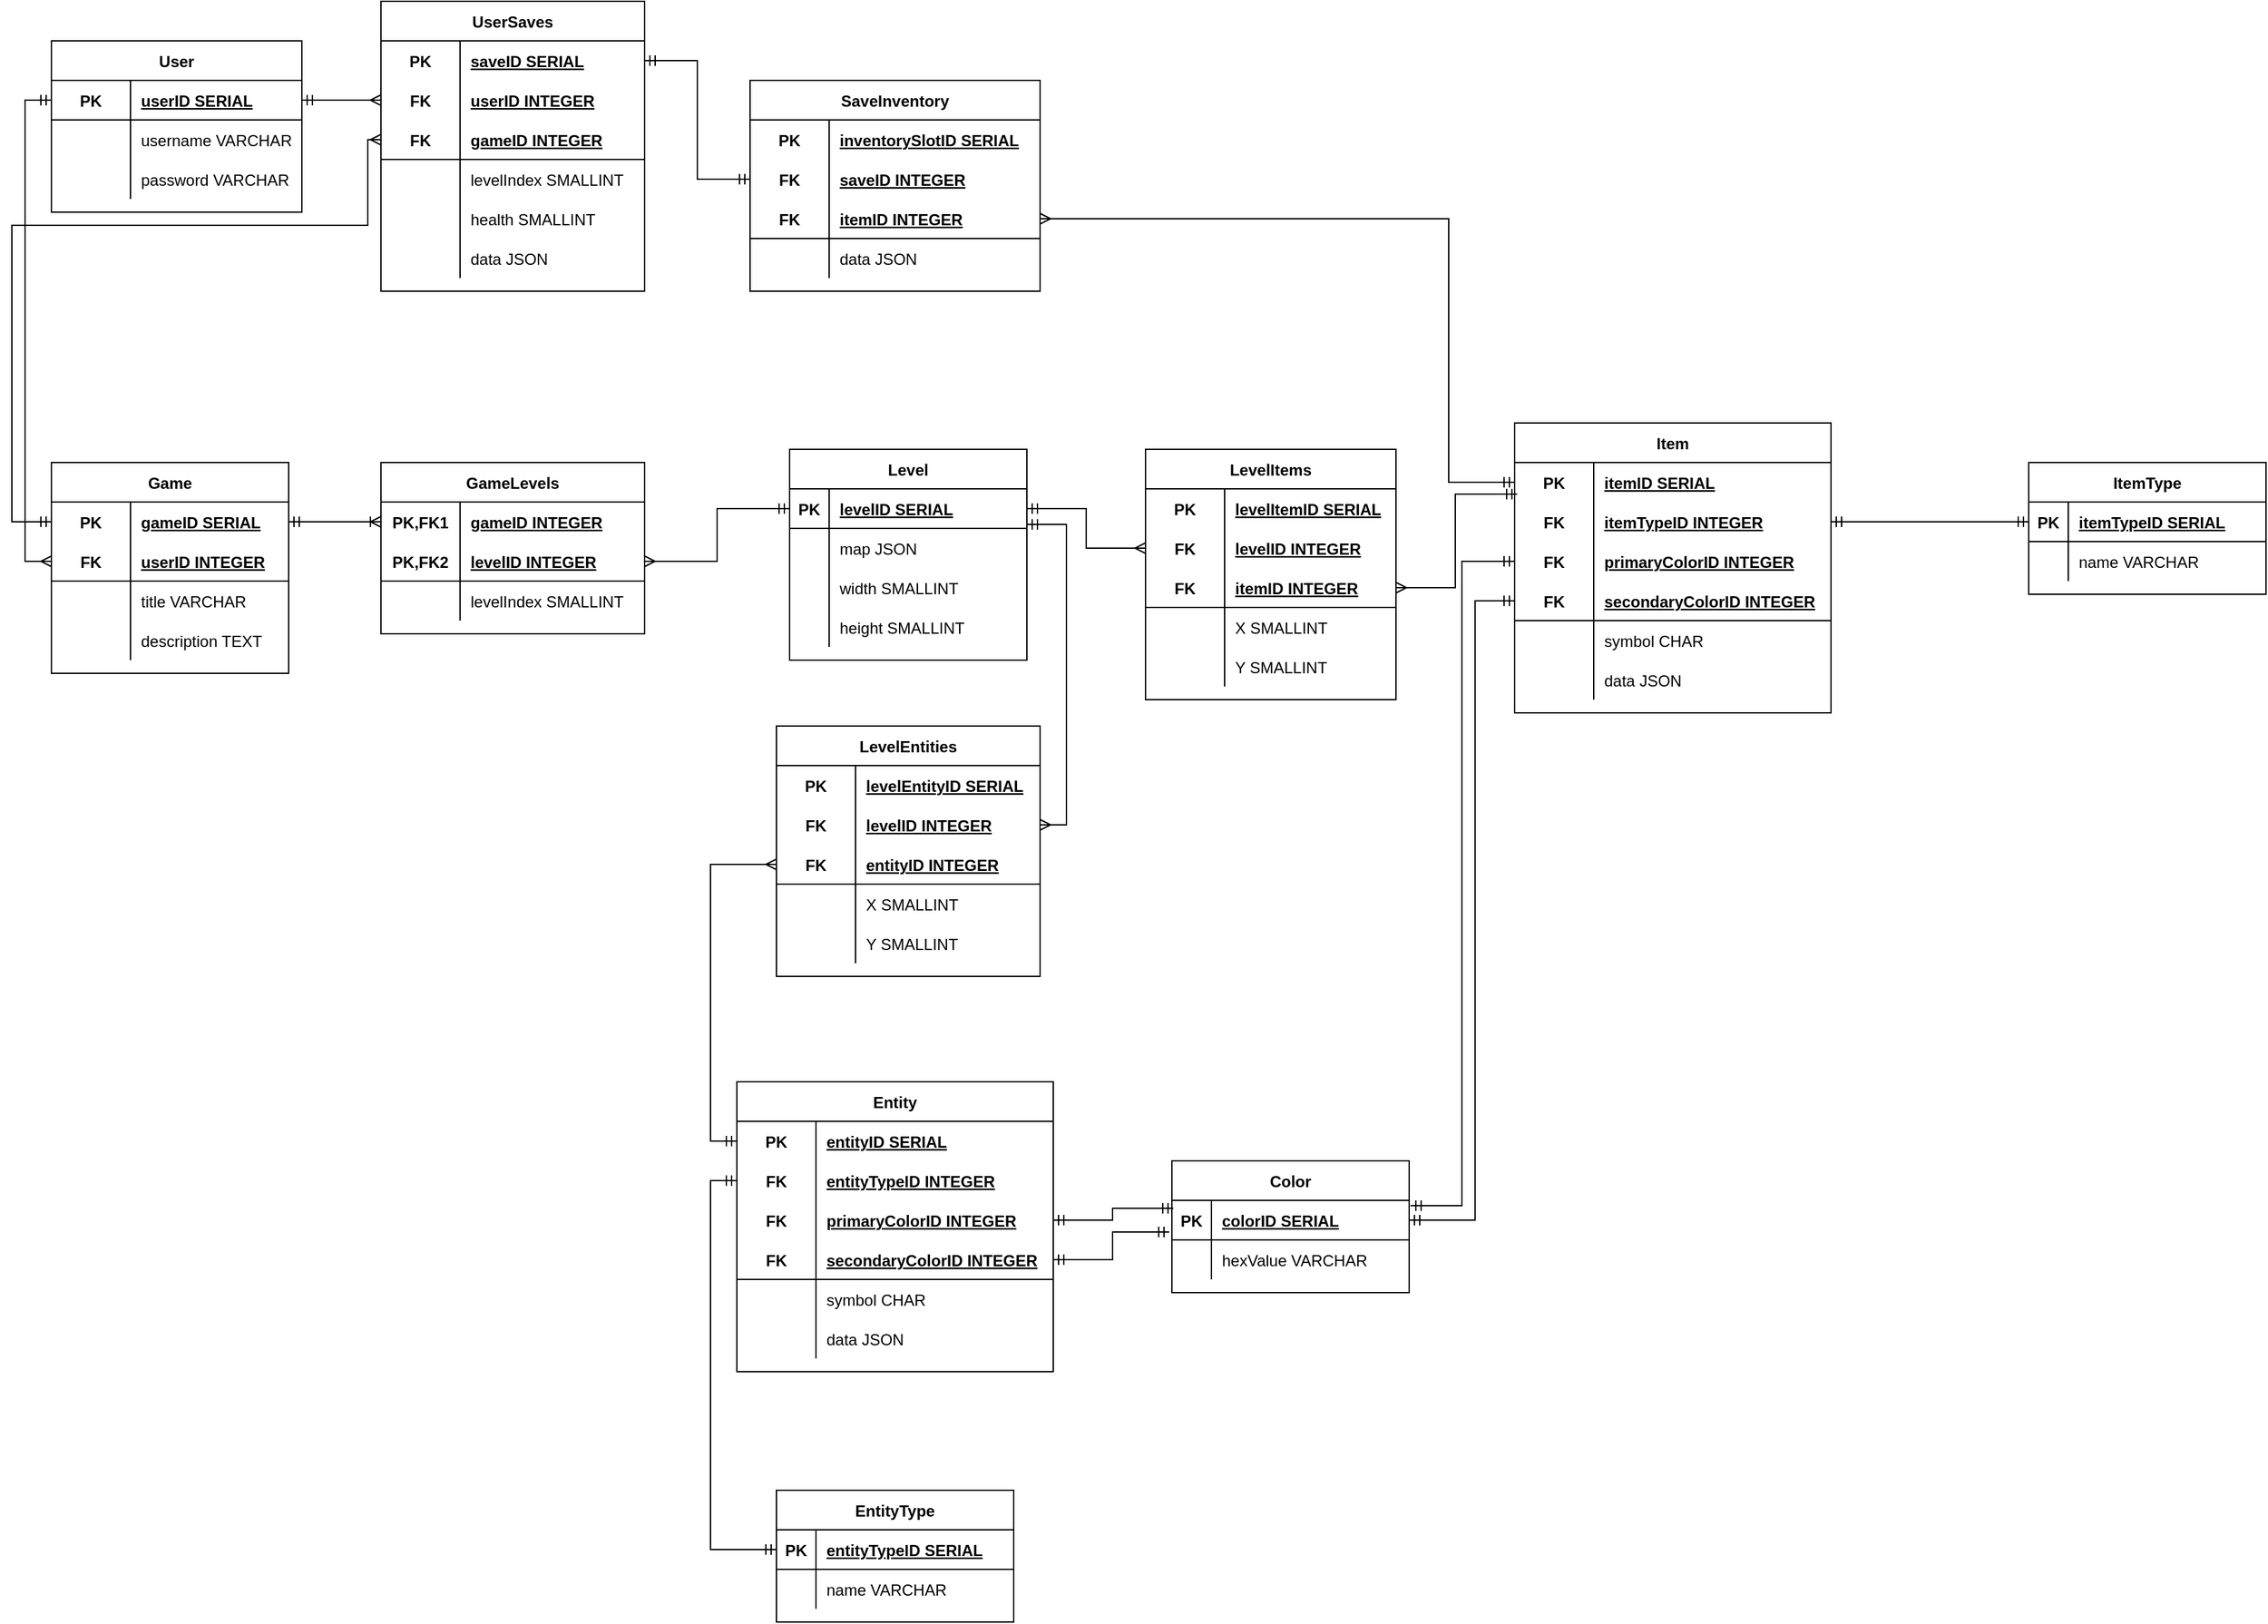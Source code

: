 <mxfile version="14.7.0" type="google"><diagram id="D24E8dzGsq3Nq2ZBo1T-" name="Page-1"><mxGraphModel dx="780" dy="790" grid="1" gridSize="10" guides="1" tooltips="1" connect="1" arrows="1" fold="1" page="1" pageScale="1" pageWidth="10000" pageHeight="10000" math="0" shadow="0"><root><mxCell id="0"/><mxCell id="1" parent="0"/><mxCell id="5zJLO49gdZCC0J5xRY27-45" value="User" style="shape=table;startSize=30;container=1;collapsible=1;childLayout=tableLayout;fixedRows=1;rowLines=0;fontStyle=1;align=center;resizeLast=1;" parent="1" vertex="1"><mxGeometry x="70" y="70" width="190" height="130" as="geometry"/></mxCell><mxCell id="5zJLO49gdZCC0J5xRY27-49" value="" style="shape=partialRectangle;collapsible=0;dropTarget=0;pointerEvents=0;fillColor=none;top=0;left=0;bottom=1;right=0;points=[[0,0.5],[1,0.5]];portConstraint=eastwest;" parent="5zJLO49gdZCC0J5xRY27-45" vertex="1"><mxGeometry y="30" width="190" height="30" as="geometry"/></mxCell><mxCell id="5zJLO49gdZCC0J5xRY27-50" value="PK" style="shape=partialRectangle;connectable=0;fillColor=none;top=0;left=0;bottom=0;right=0;fontStyle=1;overflow=hidden;" parent="5zJLO49gdZCC0J5xRY27-49" vertex="1"><mxGeometry width="60" height="30" as="geometry"/></mxCell><mxCell id="5zJLO49gdZCC0J5xRY27-51" value="userID SERIAL" style="shape=partialRectangle;connectable=0;fillColor=none;top=0;left=0;bottom=0;right=0;align=left;spacingLeft=6;fontStyle=5;overflow=hidden;" parent="5zJLO49gdZCC0J5xRY27-49" vertex="1"><mxGeometry x="60" width="130" height="30" as="geometry"/></mxCell><mxCell id="5zJLO49gdZCC0J5xRY27-52" value="" style="shape=partialRectangle;collapsible=0;dropTarget=0;pointerEvents=0;fillColor=none;top=0;left=0;bottom=0;right=0;points=[[0,0.5],[1,0.5]];portConstraint=eastwest;" parent="5zJLO49gdZCC0J5xRY27-45" vertex="1"><mxGeometry y="60" width="190" height="30" as="geometry"/></mxCell><mxCell id="5zJLO49gdZCC0J5xRY27-53" value="" style="shape=partialRectangle;connectable=0;fillColor=none;top=0;left=0;bottom=0;right=0;editable=1;overflow=hidden;" parent="5zJLO49gdZCC0J5xRY27-52" vertex="1"><mxGeometry width="60" height="30" as="geometry"/></mxCell><mxCell id="5zJLO49gdZCC0J5xRY27-54" value="username VARCHAR" style="shape=partialRectangle;connectable=0;fillColor=none;top=0;left=0;bottom=0;right=0;align=left;spacingLeft=6;overflow=hidden;" parent="5zJLO49gdZCC0J5xRY27-52" vertex="1"><mxGeometry x="60" width="130" height="30" as="geometry"/></mxCell><mxCell id="5zJLO49gdZCC0J5xRY27-55" value="" style="shape=partialRectangle;collapsible=0;dropTarget=0;pointerEvents=0;fillColor=none;top=0;left=0;bottom=0;right=0;points=[[0,0.5],[1,0.5]];portConstraint=eastwest;" parent="5zJLO49gdZCC0J5xRY27-45" vertex="1"><mxGeometry y="90" width="190" height="30" as="geometry"/></mxCell><mxCell id="5zJLO49gdZCC0J5xRY27-56" value="" style="shape=partialRectangle;connectable=0;fillColor=none;top=0;left=0;bottom=0;right=0;editable=1;overflow=hidden;" parent="5zJLO49gdZCC0J5xRY27-55" vertex="1"><mxGeometry width="60" height="30" as="geometry"/></mxCell><mxCell id="5zJLO49gdZCC0J5xRY27-57" value="password VARCHAR" style="shape=partialRectangle;connectable=0;fillColor=none;top=0;left=0;bottom=0;right=0;align=left;spacingLeft=6;overflow=hidden;" parent="5zJLO49gdZCC0J5xRY27-55" vertex="1"><mxGeometry x="60" width="130" height="30" as="geometry"/></mxCell><mxCell id="5zJLO49gdZCC0J5xRY27-61" value="UserSaves" style="shape=table;startSize=30;container=1;collapsible=1;childLayout=tableLayout;fixedRows=1;rowLines=0;fontStyle=1;align=center;resizeLast=1;" parent="1" vertex="1"><mxGeometry x="320" y="40" width="200" height="220" as="geometry"/></mxCell><mxCell id="5zJLO49gdZCC0J5xRY27-83" style="shape=partialRectangle;collapsible=0;dropTarget=0;pointerEvents=0;fillColor=none;top=0;left=0;bottom=0;right=0;points=[[0,0.5],[1,0.5]];portConstraint=eastwest;" parent="5zJLO49gdZCC0J5xRY27-61" vertex="1"><mxGeometry y="30" width="200" height="30" as="geometry"/></mxCell><mxCell id="5zJLO49gdZCC0J5xRY27-84" value="PK" style="shape=partialRectangle;connectable=0;fillColor=none;top=0;left=0;bottom=0;right=0;fontStyle=1;overflow=hidden;" parent="5zJLO49gdZCC0J5xRY27-83" vertex="1"><mxGeometry width="60" height="30" as="geometry"/></mxCell><mxCell id="5zJLO49gdZCC0J5xRY27-85" value="saveID SERIAL" style="shape=partialRectangle;connectable=0;fillColor=none;top=0;left=0;bottom=0;right=0;align=left;spacingLeft=6;fontStyle=5;overflow=hidden;" parent="5zJLO49gdZCC0J5xRY27-83" vertex="1"><mxGeometry x="60" width="140" height="30" as="geometry"/></mxCell><mxCell id="5zJLO49gdZCC0J5xRY27-62" value="" style="shape=partialRectangle;collapsible=0;dropTarget=0;pointerEvents=0;fillColor=none;top=0;left=0;bottom=0;right=0;points=[[0,0.5],[1,0.5]];portConstraint=eastwest;" parent="5zJLO49gdZCC0J5xRY27-61" vertex="1"><mxGeometry y="60" width="200" height="30" as="geometry"/></mxCell><mxCell id="5zJLO49gdZCC0J5xRY27-63" value="FK" style="shape=partialRectangle;connectable=0;fillColor=none;top=0;left=0;bottom=0;right=0;fontStyle=1;overflow=hidden;" parent="5zJLO49gdZCC0J5xRY27-62" vertex="1"><mxGeometry width="60" height="30" as="geometry"/></mxCell><mxCell id="5zJLO49gdZCC0J5xRY27-64" value="userID INTEGER" style="shape=partialRectangle;connectable=0;fillColor=none;top=0;left=0;bottom=0;right=0;align=left;spacingLeft=6;fontStyle=5;overflow=hidden;" parent="5zJLO49gdZCC0J5xRY27-62" vertex="1"><mxGeometry x="60" width="140" height="30" as="geometry"/></mxCell><mxCell id="5zJLO49gdZCC0J5xRY27-65" value="" style="shape=partialRectangle;collapsible=0;dropTarget=0;pointerEvents=0;fillColor=none;top=0;left=0;bottom=1;right=0;points=[[0,0.5],[1,0.5]];portConstraint=eastwest;" parent="5zJLO49gdZCC0J5xRY27-61" vertex="1"><mxGeometry y="90" width="200" height="30" as="geometry"/></mxCell><mxCell id="5zJLO49gdZCC0J5xRY27-66" value="FK" style="shape=partialRectangle;connectable=0;fillColor=none;top=0;left=0;bottom=0;right=0;fontStyle=1;overflow=hidden;" parent="5zJLO49gdZCC0J5xRY27-65" vertex="1"><mxGeometry width="60" height="30" as="geometry"/></mxCell><mxCell id="5zJLO49gdZCC0J5xRY27-67" value="gameID INTEGER" style="shape=partialRectangle;connectable=0;fillColor=none;top=0;left=0;bottom=0;right=0;align=left;spacingLeft=6;fontStyle=5;overflow=hidden;" parent="5zJLO49gdZCC0J5xRY27-65" vertex="1"><mxGeometry x="60" width="140" height="30" as="geometry"/></mxCell><mxCell id="5zJLO49gdZCC0J5xRY27-68" value="" style="shape=partialRectangle;collapsible=0;dropTarget=0;pointerEvents=0;fillColor=none;top=0;left=0;bottom=0;right=0;points=[[0,0.5],[1,0.5]];portConstraint=eastwest;" parent="5zJLO49gdZCC0J5xRY27-61" vertex="1"><mxGeometry y="120" width="200" height="30" as="geometry"/></mxCell><mxCell id="5zJLO49gdZCC0J5xRY27-69" value="" style="shape=partialRectangle;connectable=0;fillColor=none;top=0;left=0;bottom=0;right=0;editable=1;overflow=hidden;" parent="5zJLO49gdZCC0J5xRY27-68" vertex="1"><mxGeometry width="60" height="30" as="geometry"/></mxCell><mxCell id="5zJLO49gdZCC0J5xRY27-70" value="levelIndex SMALLINT" style="shape=partialRectangle;connectable=0;fillColor=none;top=0;left=0;bottom=0;right=0;align=left;spacingLeft=6;overflow=hidden;" parent="5zJLO49gdZCC0J5xRY27-68" vertex="1"><mxGeometry x="60" width="140" height="30" as="geometry"/></mxCell><mxCell id="5zJLO49gdZCC0J5xRY27-77" style="shape=partialRectangle;collapsible=0;dropTarget=0;pointerEvents=0;fillColor=none;top=0;left=0;bottom=0;right=0;points=[[0,0.5],[1,0.5]];portConstraint=eastwest;" parent="5zJLO49gdZCC0J5xRY27-61" vertex="1"><mxGeometry y="150" width="200" height="30" as="geometry"/></mxCell><mxCell id="5zJLO49gdZCC0J5xRY27-78" style="shape=partialRectangle;connectable=0;fillColor=none;top=0;left=0;bottom=0;right=0;editable=1;overflow=hidden;" parent="5zJLO49gdZCC0J5xRY27-77" vertex="1"><mxGeometry width="60" height="30" as="geometry"/></mxCell><mxCell id="5zJLO49gdZCC0J5xRY27-79" value="health SMALLINT" style="shape=partialRectangle;connectable=0;fillColor=none;top=0;left=0;bottom=0;right=0;align=left;spacingLeft=6;overflow=hidden;" parent="5zJLO49gdZCC0J5xRY27-77" vertex="1"><mxGeometry x="60" width="140" height="30" as="geometry"/></mxCell><mxCell id="5zJLO49gdZCC0J5xRY27-80" style="shape=partialRectangle;collapsible=0;dropTarget=0;pointerEvents=0;fillColor=none;top=0;left=0;bottom=0;right=0;points=[[0,0.5],[1,0.5]];portConstraint=eastwest;" parent="5zJLO49gdZCC0J5xRY27-61" vertex="1"><mxGeometry y="180" width="200" height="30" as="geometry"/></mxCell><mxCell id="5zJLO49gdZCC0J5xRY27-81" style="shape=partialRectangle;connectable=0;fillColor=none;top=0;left=0;bottom=0;right=0;editable=1;overflow=hidden;" parent="5zJLO49gdZCC0J5xRY27-80" vertex="1"><mxGeometry width="60" height="30" as="geometry"/></mxCell><mxCell id="5zJLO49gdZCC0J5xRY27-82" value="data JSON" style="shape=partialRectangle;connectable=0;fillColor=none;top=0;left=0;bottom=0;right=0;align=left;spacingLeft=6;overflow=hidden;" parent="5zJLO49gdZCC0J5xRY27-80" vertex="1"><mxGeometry x="60" width="140" height="30" as="geometry"/></mxCell><mxCell id="5zJLO49gdZCC0J5xRY27-87" value="SaveInventory" style="shape=table;startSize=30;container=1;collapsible=1;childLayout=tableLayout;fixedRows=1;rowLines=0;fontStyle=1;align=center;resizeLast=1;" parent="1" vertex="1"><mxGeometry x="600" y="100" width="220" height="160" as="geometry"/></mxCell><mxCell id="5zJLO49gdZCC0J5xRY27-88" value="" style="shape=partialRectangle;collapsible=0;dropTarget=0;pointerEvents=0;fillColor=none;top=0;left=0;bottom=0;right=0;points=[[0,0.5],[1,0.5]];portConstraint=eastwest;" parent="5zJLO49gdZCC0J5xRY27-87" vertex="1"><mxGeometry y="30" width="220" height="30" as="geometry"/></mxCell><mxCell id="5zJLO49gdZCC0J5xRY27-89" value="PK" style="shape=partialRectangle;connectable=0;fillColor=none;top=0;left=0;bottom=0;right=0;fontStyle=1;overflow=hidden;" parent="5zJLO49gdZCC0J5xRY27-88" vertex="1"><mxGeometry width="60" height="30" as="geometry"/></mxCell><mxCell id="5zJLO49gdZCC0J5xRY27-90" value="inventorySlotID SERIAL" style="shape=partialRectangle;connectable=0;fillColor=none;top=0;left=0;bottom=0;right=0;align=left;spacingLeft=6;fontStyle=5;overflow=hidden;" parent="5zJLO49gdZCC0J5xRY27-88" vertex="1"><mxGeometry x="60" width="160" height="30" as="geometry"/></mxCell><mxCell id="5zJLO49gdZCC0J5xRY27-103" style="shape=partialRectangle;collapsible=0;dropTarget=0;pointerEvents=0;fillColor=none;top=0;left=0;bottom=0;right=0;points=[[0,0.5],[1,0.5]];portConstraint=eastwest;" parent="5zJLO49gdZCC0J5xRY27-87" vertex="1"><mxGeometry y="60" width="220" height="30" as="geometry"/></mxCell><mxCell id="5zJLO49gdZCC0J5xRY27-104" value="FK" style="shape=partialRectangle;connectable=0;fillColor=none;top=0;left=0;bottom=0;right=0;fontStyle=1;overflow=hidden;" parent="5zJLO49gdZCC0J5xRY27-103" vertex="1"><mxGeometry width="60" height="30" as="geometry"/></mxCell><mxCell id="5zJLO49gdZCC0J5xRY27-105" value="saveID INTEGER" style="shape=partialRectangle;connectable=0;fillColor=none;top=0;left=0;bottom=0;right=0;align=left;spacingLeft=6;fontStyle=5;overflow=hidden;" parent="5zJLO49gdZCC0J5xRY27-103" vertex="1"><mxGeometry x="60" width="160" height="30" as="geometry"/></mxCell><mxCell id="5zJLO49gdZCC0J5xRY27-91" value="" style="shape=partialRectangle;collapsible=0;dropTarget=0;pointerEvents=0;fillColor=none;top=0;left=0;bottom=1;right=0;points=[[0,0.5],[1,0.5]];portConstraint=eastwest;" parent="5zJLO49gdZCC0J5xRY27-87" vertex="1"><mxGeometry y="90" width="220" height="30" as="geometry"/></mxCell><mxCell id="5zJLO49gdZCC0J5xRY27-92" value="FK" style="shape=partialRectangle;connectable=0;fillColor=none;top=0;left=0;bottom=0;right=0;fontStyle=1;overflow=hidden;" parent="5zJLO49gdZCC0J5xRY27-91" vertex="1"><mxGeometry width="60" height="30" as="geometry"/></mxCell><mxCell id="5zJLO49gdZCC0J5xRY27-93" value="itemID INTEGER" style="shape=partialRectangle;connectable=0;fillColor=none;top=0;left=0;bottom=0;right=0;align=left;spacingLeft=6;fontStyle=5;overflow=hidden;" parent="5zJLO49gdZCC0J5xRY27-91" vertex="1"><mxGeometry x="60" width="160" height="30" as="geometry"/></mxCell><mxCell id="5zJLO49gdZCC0J5xRY27-94" value="" style="shape=partialRectangle;collapsible=0;dropTarget=0;pointerEvents=0;fillColor=none;top=0;left=0;bottom=0;right=0;points=[[0,0.5],[1,0.5]];portConstraint=eastwest;" parent="5zJLO49gdZCC0J5xRY27-87" vertex="1"><mxGeometry y="120" width="220" height="30" as="geometry"/></mxCell><mxCell id="5zJLO49gdZCC0J5xRY27-95" value="" style="shape=partialRectangle;connectable=0;fillColor=none;top=0;left=0;bottom=0;right=0;editable=1;overflow=hidden;" parent="5zJLO49gdZCC0J5xRY27-94" vertex="1"><mxGeometry width="60" height="30" as="geometry"/></mxCell><mxCell id="5zJLO49gdZCC0J5xRY27-96" value="data JSON" style="shape=partialRectangle;connectable=0;fillColor=none;top=0;left=0;bottom=0;right=0;align=left;spacingLeft=6;overflow=hidden;" parent="5zJLO49gdZCC0J5xRY27-94" vertex="1"><mxGeometry x="60" width="160" height="30" as="geometry"/></mxCell><mxCell id="5zJLO49gdZCC0J5xRY27-106" value="Game" style="shape=table;startSize=30;container=1;collapsible=1;childLayout=tableLayout;fixedRows=1;rowLines=0;fontStyle=1;align=center;resizeLast=1;" parent="1" vertex="1"><mxGeometry x="70" y="390" width="180" height="160" as="geometry"/></mxCell><mxCell id="5zJLO49gdZCC0J5xRY27-107" value="" style="shape=partialRectangle;collapsible=0;dropTarget=0;pointerEvents=0;fillColor=none;top=0;left=0;bottom=0;right=0;points=[[0,0.5],[1,0.5]];portConstraint=eastwest;" parent="5zJLO49gdZCC0J5xRY27-106" vertex="1"><mxGeometry y="30" width="180" height="30" as="geometry"/></mxCell><mxCell id="5zJLO49gdZCC0J5xRY27-108" value="PK" style="shape=partialRectangle;connectable=0;fillColor=none;top=0;left=0;bottom=0;right=0;fontStyle=1;overflow=hidden;" parent="5zJLO49gdZCC0J5xRY27-107" vertex="1"><mxGeometry width="60" height="30" as="geometry"/></mxCell><mxCell id="5zJLO49gdZCC0J5xRY27-109" value="gameID SERIAL" style="shape=partialRectangle;connectable=0;fillColor=none;top=0;left=0;bottom=0;right=0;align=left;spacingLeft=6;fontStyle=5;overflow=hidden;" parent="5zJLO49gdZCC0J5xRY27-107" vertex="1"><mxGeometry x="60" width="120" height="30" as="geometry"/></mxCell><mxCell id="5zJLO49gdZCC0J5xRY27-110" value="" style="shape=partialRectangle;collapsible=0;dropTarget=0;pointerEvents=0;fillColor=none;top=0;left=0;bottom=1;right=0;points=[[0,0.5],[1,0.5]];portConstraint=eastwest;" parent="5zJLO49gdZCC0J5xRY27-106" vertex="1"><mxGeometry y="60" width="180" height="30" as="geometry"/></mxCell><mxCell id="5zJLO49gdZCC0J5xRY27-111" value="FK" style="shape=partialRectangle;connectable=0;fillColor=none;top=0;left=0;bottom=0;right=0;fontStyle=1;overflow=hidden;" parent="5zJLO49gdZCC0J5xRY27-110" vertex="1"><mxGeometry width="60" height="30" as="geometry"/></mxCell><mxCell id="5zJLO49gdZCC0J5xRY27-112" value="userID INTEGER" style="shape=partialRectangle;connectable=0;fillColor=none;top=0;left=0;bottom=0;right=0;align=left;spacingLeft=6;fontStyle=5;overflow=hidden;" parent="5zJLO49gdZCC0J5xRY27-110" vertex="1"><mxGeometry x="60" width="120" height="30" as="geometry"/></mxCell><mxCell id="5zJLO49gdZCC0J5xRY27-113" value="" style="shape=partialRectangle;collapsible=0;dropTarget=0;pointerEvents=0;fillColor=none;top=0;left=0;bottom=0;right=0;points=[[0,0.5],[1,0.5]];portConstraint=eastwest;" parent="5zJLO49gdZCC0J5xRY27-106" vertex="1"><mxGeometry y="90" width="180" height="30" as="geometry"/></mxCell><mxCell id="5zJLO49gdZCC0J5xRY27-114" value="" style="shape=partialRectangle;connectable=0;fillColor=none;top=0;left=0;bottom=0;right=0;editable=1;overflow=hidden;" parent="5zJLO49gdZCC0J5xRY27-113" vertex="1"><mxGeometry width="60" height="30" as="geometry"/></mxCell><mxCell id="5zJLO49gdZCC0J5xRY27-115" value="title VARCHAR" style="shape=partialRectangle;connectable=0;fillColor=none;top=0;left=0;bottom=0;right=0;align=left;spacingLeft=6;overflow=hidden;" parent="5zJLO49gdZCC0J5xRY27-113" vertex="1"><mxGeometry x="60" width="120" height="30" as="geometry"/></mxCell><mxCell id="5zJLO49gdZCC0J5xRY27-116" value="" style="shape=partialRectangle;collapsible=0;dropTarget=0;pointerEvents=0;fillColor=none;top=0;left=0;bottom=0;right=0;points=[[0,0.5],[1,0.5]];portConstraint=eastwest;" parent="5zJLO49gdZCC0J5xRY27-106" vertex="1"><mxGeometry y="120" width="180" height="30" as="geometry"/></mxCell><mxCell id="5zJLO49gdZCC0J5xRY27-117" value="" style="shape=partialRectangle;connectable=0;fillColor=none;top=0;left=0;bottom=0;right=0;editable=1;overflow=hidden;" parent="5zJLO49gdZCC0J5xRY27-116" vertex="1"><mxGeometry width="60" height="30" as="geometry"/></mxCell><mxCell id="5zJLO49gdZCC0J5xRY27-118" value="description TEXT" style="shape=partialRectangle;connectable=0;fillColor=none;top=0;left=0;bottom=0;right=0;align=left;spacingLeft=6;overflow=hidden;" parent="5zJLO49gdZCC0J5xRY27-116" vertex="1"><mxGeometry x="60" width="120" height="30" as="geometry"/></mxCell><mxCell id="5zJLO49gdZCC0J5xRY27-119" value="GameLevels" style="shape=table;startSize=30;container=1;collapsible=1;childLayout=tableLayout;fixedRows=1;rowLines=0;fontStyle=1;align=center;resizeLast=1;" parent="1" vertex="1"><mxGeometry x="320" y="390" width="200" height="130" as="geometry"/></mxCell><mxCell id="5zJLO49gdZCC0J5xRY27-120" value="" style="shape=partialRectangle;collapsible=0;dropTarget=0;pointerEvents=0;fillColor=none;top=0;left=0;bottom=0;right=0;points=[[0,0.5],[1,0.5]];portConstraint=eastwest;" parent="5zJLO49gdZCC0J5xRY27-119" vertex="1"><mxGeometry y="30" width="200" height="30" as="geometry"/></mxCell><mxCell id="5zJLO49gdZCC0J5xRY27-121" value="PK,FK1" style="shape=partialRectangle;connectable=0;fillColor=none;top=0;left=0;bottom=0;right=0;fontStyle=1;overflow=hidden;" parent="5zJLO49gdZCC0J5xRY27-120" vertex="1"><mxGeometry width="60" height="30" as="geometry"/></mxCell><mxCell id="5zJLO49gdZCC0J5xRY27-122" value="gameID INTEGER" style="shape=partialRectangle;connectable=0;fillColor=none;top=0;left=0;bottom=0;right=0;align=left;spacingLeft=6;fontStyle=5;overflow=hidden;" parent="5zJLO49gdZCC0J5xRY27-120" vertex="1"><mxGeometry x="60" width="140" height="30" as="geometry"/></mxCell><mxCell id="5zJLO49gdZCC0J5xRY27-123" value="" style="shape=partialRectangle;collapsible=0;dropTarget=0;pointerEvents=0;fillColor=none;top=0;left=0;bottom=1;right=0;points=[[0,0.5],[1,0.5]];portConstraint=eastwest;" parent="5zJLO49gdZCC0J5xRY27-119" vertex="1"><mxGeometry y="60" width="200" height="30" as="geometry"/></mxCell><mxCell id="5zJLO49gdZCC0J5xRY27-124" value="PK,FK2" style="shape=partialRectangle;connectable=0;fillColor=none;top=0;left=0;bottom=0;right=0;fontStyle=1;overflow=hidden;" parent="5zJLO49gdZCC0J5xRY27-123" vertex="1"><mxGeometry width="60" height="30" as="geometry"/></mxCell><mxCell id="5zJLO49gdZCC0J5xRY27-125" value="levelID INTEGER" style="shape=partialRectangle;connectable=0;fillColor=none;top=0;left=0;bottom=0;right=0;align=left;spacingLeft=6;fontStyle=5;overflow=hidden;" parent="5zJLO49gdZCC0J5xRY27-123" vertex="1"><mxGeometry x="60" width="140" height="30" as="geometry"/></mxCell><mxCell id="5zJLO49gdZCC0J5xRY27-126" value="" style="shape=partialRectangle;collapsible=0;dropTarget=0;pointerEvents=0;fillColor=none;top=0;left=0;bottom=0;right=0;points=[[0,0.5],[1,0.5]];portConstraint=eastwest;" parent="5zJLO49gdZCC0J5xRY27-119" vertex="1"><mxGeometry y="90" width="200" height="30" as="geometry"/></mxCell><mxCell id="5zJLO49gdZCC0J5xRY27-127" value="" style="shape=partialRectangle;connectable=0;fillColor=none;top=0;left=0;bottom=0;right=0;editable=1;overflow=hidden;" parent="5zJLO49gdZCC0J5xRY27-126" vertex="1"><mxGeometry width="60" height="30" as="geometry"/></mxCell><mxCell id="5zJLO49gdZCC0J5xRY27-128" value="levelIndex SMALLINT" style="shape=partialRectangle;connectable=0;fillColor=none;top=0;left=0;bottom=0;right=0;align=left;spacingLeft=6;overflow=hidden;" parent="5zJLO49gdZCC0J5xRY27-126" vertex="1"><mxGeometry x="60" width="140" height="30" as="geometry"/></mxCell><mxCell id="5zJLO49gdZCC0J5xRY27-132" value="Level" style="shape=table;startSize=30;container=1;collapsible=1;childLayout=tableLayout;fixedRows=1;rowLines=0;fontStyle=1;align=center;resizeLast=1;" parent="1" vertex="1"><mxGeometry x="630" y="380" width="180" height="160" as="geometry"/></mxCell><mxCell id="5zJLO49gdZCC0J5xRY27-133" value="" style="shape=partialRectangle;collapsible=0;dropTarget=0;pointerEvents=0;fillColor=none;top=0;left=0;bottom=1;right=0;points=[[0,0.5],[1,0.5]];portConstraint=eastwest;" parent="5zJLO49gdZCC0J5xRY27-132" vertex="1"><mxGeometry y="30" width="180" height="30" as="geometry"/></mxCell><mxCell id="5zJLO49gdZCC0J5xRY27-134" value="PK" style="shape=partialRectangle;connectable=0;fillColor=none;top=0;left=0;bottom=0;right=0;fontStyle=1;overflow=hidden;" parent="5zJLO49gdZCC0J5xRY27-133" vertex="1"><mxGeometry width="30" height="30" as="geometry"/></mxCell><mxCell id="5zJLO49gdZCC0J5xRY27-135" value="levelID SERIAL" style="shape=partialRectangle;connectable=0;fillColor=none;top=0;left=0;bottom=0;right=0;align=left;spacingLeft=6;fontStyle=5;overflow=hidden;" parent="5zJLO49gdZCC0J5xRY27-133" vertex="1"><mxGeometry x="30" width="150" height="30" as="geometry"/></mxCell><mxCell id="5zJLO49gdZCC0J5xRY27-136" value="" style="shape=partialRectangle;collapsible=0;dropTarget=0;pointerEvents=0;fillColor=none;top=0;left=0;bottom=0;right=0;points=[[0,0.5],[1,0.5]];portConstraint=eastwest;" parent="5zJLO49gdZCC0J5xRY27-132" vertex="1"><mxGeometry y="60" width="180" height="30" as="geometry"/></mxCell><mxCell id="5zJLO49gdZCC0J5xRY27-137" value="" style="shape=partialRectangle;connectable=0;fillColor=none;top=0;left=0;bottom=0;right=0;editable=1;overflow=hidden;" parent="5zJLO49gdZCC0J5xRY27-136" vertex="1"><mxGeometry width="30" height="30" as="geometry"/></mxCell><mxCell id="5zJLO49gdZCC0J5xRY27-138" value="map JSON" style="shape=partialRectangle;connectable=0;fillColor=none;top=0;left=0;bottom=0;right=0;align=left;spacingLeft=6;overflow=hidden;" parent="5zJLO49gdZCC0J5xRY27-136" vertex="1"><mxGeometry x="30" width="150" height="30" as="geometry"/></mxCell><mxCell id="5zJLO49gdZCC0J5xRY27-171" style="shape=partialRectangle;collapsible=0;dropTarget=0;pointerEvents=0;fillColor=none;top=0;left=0;bottom=0;right=0;points=[[0,0.5],[1,0.5]];portConstraint=eastwest;" parent="5zJLO49gdZCC0J5xRY27-132" vertex="1"><mxGeometry y="90" width="180" height="30" as="geometry"/></mxCell><mxCell id="5zJLO49gdZCC0J5xRY27-172" style="shape=partialRectangle;connectable=0;fillColor=none;top=0;left=0;bottom=0;right=0;editable=1;overflow=hidden;" parent="5zJLO49gdZCC0J5xRY27-171" vertex="1"><mxGeometry width="30" height="30" as="geometry"/></mxCell><mxCell id="5zJLO49gdZCC0J5xRY27-173" value="width SMALLINT" style="shape=partialRectangle;connectable=0;fillColor=none;top=0;left=0;bottom=0;right=0;align=left;spacingLeft=6;overflow=hidden;" parent="5zJLO49gdZCC0J5xRY27-171" vertex="1"><mxGeometry x="30" width="150" height="30" as="geometry"/></mxCell><mxCell id="5zJLO49gdZCC0J5xRY27-174" style="shape=partialRectangle;collapsible=0;dropTarget=0;pointerEvents=0;fillColor=none;top=0;left=0;bottom=0;right=0;points=[[0,0.5],[1,0.5]];portConstraint=eastwest;" parent="5zJLO49gdZCC0J5xRY27-132" vertex="1"><mxGeometry y="120" width="180" height="30" as="geometry"/></mxCell><mxCell id="5zJLO49gdZCC0J5xRY27-175" style="shape=partialRectangle;connectable=0;fillColor=none;top=0;left=0;bottom=0;right=0;editable=1;overflow=hidden;" parent="5zJLO49gdZCC0J5xRY27-174" vertex="1"><mxGeometry width="30" height="30" as="geometry"/></mxCell><mxCell id="5zJLO49gdZCC0J5xRY27-176" value="height SMALLINT" style="shape=partialRectangle;connectable=0;fillColor=none;top=0;left=0;bottom=0;right=0;align=left;spacingLeft=6;overflow=hidden;" parent="5zJLO49gdZCC0J5xRY27-174" vertex="1"><mxGeometry x="30" width="150" height="30" as="geometry"/></mxCell><mxCell id="5zJLO49gdZCC0J5xRY27-158" value="LevelEntities" style="shape=table;startSize=30;container=1;collapsible=1;childLayout=tableLayout;fixedRows=1;rowLines=0;fontStyle=1;align=center;resizeLast=1;" parent="1" vertex="1"><mxGeometry x="620" y="590" width="200" height="190" as="geometry"/></mxCell><mxCell id="5zJLO49gdZCC0J5xRY27-177" style="shape=partialRectangle;collapsible=0;dropTarget=0;pointerEvents=0;fillColor=none;top=0;left=0;bottom=0;right=0;points=[[0,0.5],[1,0.5]];portConstraint=eastwest;" parent="5zJLO49gdZCC0J5xRY27-158" vertex="1"><mxGeometry y="30" width="200" height="30" as="geometry"/></mxCell><mxCell id="5zJLO49gdZCC0J5xRY27-178" value="PK" style="shape=partialRectangle;connectable=0;fillColor=none;top=0;left=0;bottom=0;right=0;fontStyle=1;overflow=hidden;" parent="5zJLO49gdZCC0J5xRY27-177" vertex="1"><mxGeometry width="60" height="30" as="geometry"/></mxCell><mxCell id="5zJLO49gdZCC0J5xRY27-179" value="levelEntityID SERIAL" style="shape=partialRectangle;connectable=0;fillColor=none;top=0;left=0;bottom=0;right=0;align=left;spacingLeft=6;fontStyle=5;overflow=hidden;" parent="5zJLO49gdZCC0J5xRY27-177" vertex="1"><mxGeometry x="60" width="140" height="30" as="geometry"/></mxCell><mxCell id="5zJLO49gdZCC0J5xRY27-159" value="" style="shape=partialRectangle;collapsible=0;dropTarget=0;pointerEvents=0;fillColor=none;top=0;left=0;bottom=0;right=0;points=[[0,0.5],[1,0.5]];portConstraint=eastwest;" parent="5zJLO49gdZCC0J5xRY27-158" vertex="1"><mxGeometry y="60" width="200" height="30" as="geometry"/></mxCell><mxCell id="5zJLO49gdZCC0J5xRY27-160" value="FK" style="shape=partialRectangle;connectable=0;fillColor=none;top=0;left=0;bottom=0;right=0;fontStyle=1;overflow=hidden;" parent="5zJLO49gdZCC0J5xRY27-159" vertex="1"><mxGeometry width="60" height="30" as="geometry"/></mxCell><mxCell id="5zJLO49gdZCC0J5xRY27-161" value="levelID INTEGER" style="shape=partialRectangle;connectable=0;fillColor=none;top=0;left=0;bottom=0;right=0;align=left;spacingLeft=6;fontStyle=5;overflow=hidden;" parent="5zJLO49gdZCC0J5xRY27-159" vertex="1"><mxGeometry x="60" width="140" height="30" as="geometry"/></mxCell><mxCell id="5zJLO49gdZCC0J5xRY27-162" value="" style="shape=partialRectangle;collapsible=0;dropTarget=0;pointerEvents=0;fillColor=none;top=0;left=0;bottom=1;right=0;points=[[0,0.5],[1,0.5]];portConstraint=eastwest;" parent="5zJLO49gdZCC0J5xRY27-158" vertex="1"><mxGeometry y="90" width="200" height="30" as="geometry"/></mxCell><mxCell id="5zJLO49gdZCC0J5xRY27-163" value="FK" style="shape=partialRectangle;connectable=0;fillColor=none;top=0;left=0;bottom=0;right=0;fontStyle=1;overflow=hidden;" parent="5zJLO49gdZCC0J5xRY27-162" vertex="1"><mxGeometry width="60" height="30" as="geometry"/></mxCell><mxCell id="5zJLO49gdZCC0J5xRY27-164" value="entityID INTEGER" style="shape=partialRectangle;connectable=0;fillColor=none;top=0;left=0;bottom=0;right=0;align=left;spacingLeft=6;fontStyle=5;overflow=hidden;" parent="5zJLO49gdZCC0J5xRY27-162" vertex="1"><mxGeometry x="60" width="140" height="30" as="geometry"/></mxCell><mxCell id="5zJLO49gdZCC0J5xRY27-165" value="" style="shape=partialRectangle;collapsible=0;dropTarget=0;pointerEvents=0;fillColor=none;top=0;left=0;bottom=0;right=0;points=[[0,0.5],[1,0.5]];portConstraint=eastwest;" parent="5zJLO49gdZCC0J5xRY27-158" vertex="1"><mxGeometry y="120" width="200" height="30" as="geometry"/></mxCell><mxCell id="5zJLO49gdZCC0J5xRY27-166" value="" style="shape=partialRectangle;connectable=0;fillColor=none;top=0;left=0;bottom=0;right=0;editable=1;overflow=hidden;" parent="5zJLO49gdZCC0J5xRY27-165" vertex="1"><mxGeometry width="60" height="30" as="geometry"/></mxCell><mxCell id="5zJLO49gdZCC0J5xRY27-167" value="X SMALLINT" style="shape=partialRectangle;connectable=0;fillColor=none;top=0;left=0;bottom=0;right=0;align=left;spacingLeft=6;overflow=hidden;" parent="5zJLO49gdZCC0J5xRY27-165" vertex="1"><mxGeometry x="60" width="140" height="30" as="geometry"/></mxCell><mxCell id="5zJLO49gdZCC0J5xRY27-168" value="" style="shape=partialRectangle;collapsible=0;dropTarget=0;pointerEvents=0;fillColor=none;top=0;left=0;bottom=0;right=0;points=[[0,0.5],[1,0.5]];portConstraint=eastwest;" parent="5zJLO49gdZCC0J5xRY27-158" vertex="1"><mxGeometry y="150" width="200" height="30" as="geometry"/></mxCell><mxCell id="5zJLO49gdZCC0J5xRY27-169" value="" style="shape=partialRectangle;connectable=0;fillColor=none;top=0;left=0;bottom=0;right=0;editable=1;overflow=hidden;" parent="5zJLO49gdZCC0J5xRY27-168" vertex="1"><mxGeometry width="60" height="30" as="geometry"/></mxCell><mxCell id="5zJLO49gdZCC0J5xRY27-170" value="Y SMALLINT" style="shape=partialRectangle;connectable=0;fillColor=none;top=0;left=0;bottom=0;right=0;align=left;spacingLeft=6;overflow=hidden;" parent="5zJLO49gdZCC0J5xRY27-168" vertex="1"><mxGeometry x="60" width="140" height="30" as="geometry"/></mxCell><mxCell id="5zJLO49gdZCC0J5xRY27-180" value="LevelItems" style="shape=table;startSize=30;container=1;collapsible=1;childLayout=tableLayout;fixedRows=1;rowLines=0;fontStyle=1;align=center;resizeLast=1;" parent="1" vertex="1"><mxGeometry x="900" y="380" width="190" height="190" as="geometry"/></mxCell><mxCell id="5zJLO49gdZCC0J5xRY27-193" style="shape=partialRectangle;collapsible=0;dropTarget=0;pointerEvents=0;fillColor=none;top=0;left=0;bottom=0;right=0;points=[[0,0.5],[1,0.5]];portConstraint=eastwest;" parent="5zJLO49gdZCC0J5xRY27-180" vertex="1"><mxGeometry y="30" width="190" height="30" as="geometry"/></mxCell><mxCell id="5zJLO49gdZCC0J5xRY27-194" value="PK" style="shape=partialRectangle;connectable=0;fillColor=none;top=0;left=0;bottom=0;right=0;fontStyle=1;overflow=hidden;" parent="5zJLO49gdZCC0J5xRY27-193" vertex="1"><mxGeometry width="60" height="30" as="geometry"/></mxCell><mxCell id="5zJLO49gdZCC0J5xRY27-195" value="levelItemID SERIAL" style="shape=partialRectangle;connectable=0;fillColor=none;top=0;left=0;bottom=0;right=0;align=left;spacingLeft=6;fontStyle=5;overflow=hidden;" parent="5zJLO49gdZCC0J5xRY27-193" vertex="1"><mxGeometry x="60" width="130" height="30" as="geometry"/></mxCell><mxCell id="5zJLO49gdZCC0J5xRY27-181" value="" style="shape=partialRectangle;collapsible=0;dropTarget=0;pointerEvents=0;fillColor=none;top=0;left=0;bottom=0;right=0;points=[[0,0.5],[1,0.5]];portConstraint=eastwest;" parent="5zJLO49gdZCC0J5xRY27-180" vertex="1"><mxGeometry y="60" width="190" height="30" as="geometry"/></mxCell><mxCell id="5zJLO49gdZCC0J5xRY27-182" value="FK" style="shape=partialRectangle;connectable=0;fillColor=none;top=0;left=0;bottom=0;right=0;fontStyle=1;overflow=hidden;" parent="5zJLO49gdZCC0J5xRY27-181" vertex="1"><mxGeometry width="60" height="30" as="geometry"/></mxCell><mxCell id="5zJLO49gdZCC0J5xRY27-183" value="levelID INTEGER" style="shape=partialRectangle;connectable=0;fillColor=none;top=0;left=0;bottom=0;right=0;align=left;spacingLeft=6;fontStyle=5;overflow=hidden;" parent="5zJLO49gdZCC0J5xRY27-181" vertex="1"><mxGeometry x="60" width="130" height="30" as="geometry"/></mxCell><mxCell id="5zJLO49gdZCC0J5xRY27-184" value="" style="shape=partialRectangle;collapsible=0;dropTarget=0;pointerEvents=0;fillColor=none;top=0;left=0;bottom=1;right=0;points=[[0,0.5],[1,0.5]];portConstraint=eastwest;" parent="5zJLO49gdZCC0J5xRY27-180" vertex="1"><mxGeometry y="90" width="190" height="30" as="geometry"/></mxCell><mxCell id="5zJLO49gdZCC0J5xRY27-185" value="FK" style="shape=partialRectangle;connectable=0;fillColor=none;top=0;left=0;bottom=0;right=0;fontStyle=1;overflow=hidden;" parent="5zJLO49gdZCC0J5xRY27-184" vertex="1"><mxGeometry width="60" height="30" as="geometry"/></mxCell><mxCell id="5zJLO49gdZCC0J5xRY27-186" value="itemID INTEGER" style="shape=partialRectangle;connectable=0;fillColor=none;top=0;left=0;bottom=0;right=0;align=left;spacingLeft=6;fontStyle=5;overflow=hidden;" parent="5zJLO49gdZCC0J5xRY27-184" vertex="1"><mxGeometry x="60" width="130" height="30" as="geometry"/></mxCell><mxCell id="5zJLO49gdZCC0J5xRY27-187" value="" style="shape=partialRectangle;collapsible=0;dropTarget=0;pointerEvents=0;fillColor=none;top=0;left=0;bottom=0;right=0;points=[[0,0.5],[1,0.5]];portConstraint=eastwest;" parent="5zJLO49gdZCC0J5xRY27-180" vertex="1"><mxGeometry y="120" width="190" height="30" as="geometry"/></mxCell><mxCell id="5zJLO49gdZCC0J5xRY27-188" value="" style="shape=partialRectangle;connectable=0;fillColor=none;top=0;left=0;bottom=0;right=0;editable=1;overflow=hidden;" parent="5zJLO49gdZCC0J5xRY27-187" vertex="1"><mxGeometry width="60" height="30" as="geometry"/></mxCell><mxCell id="5zJLO49gdZCC0J5xRY27-189" value="X SMALLINT" style="shape=partialRectangle;connectable=0;fillColor=none;top=0;left=0;bottom=0;right=0;align=left;spacingLeft=6;overflow=hidden;" parent="5zJLO49gdZCC0J5xRY27-187" vertex="1"><mxGeometry x="60" width="130" height="30" as="geometry"/></mxCell><mxCell id="5zJLO49gdZCC0J5xRY27-190" value="" style="shape=partialRectangle;collapsible=0;dropTarget=0;pointerEvents=0;fillColor=none;top=0;left=0;bottom=0;right=0;points=[[0,0.5],[1,0.5]];portConstraint=eastwest;" parent="5zJLO49gdZCC0J5xRY27-180" vertex="1"><mxGeometry y="150" width="190" height="30" as="geometry"/></mxCell><mxCell id="5zJLO49gdZCC0J5xRY27-191" value="" style="shape=partialRectangle;connectable=0;fillColor=none;top=0;left=0;bottom=0;right=0;editable=1;overflow=hidden;" parent="5zJLO49gdZCC0J5xRY27-190" vertex="1"><mxGeometry width="60" height="30" as="geometry"/></mxCell><mxCell id="5zJLO49gdZCC0J5xRY27-192" value="Y SMALLINT" style="shape=partialRectangle;connectable=0;fillColor=none;top=0;left=0;bottom=0;right=0;align=left;spacingLeft=6;overflow=hidden;" parent="5zJLO49gdZCC0J5xRY27-190" vertex="1"><mxGeometry x="60" width="130" height="30" as="geometry"/></mxCell><mxCell id="mJzF8cVF6AkeFJGaFkXI-1" value="Item" style="shape=table;startSize=30;container=1;collapsible=1;childLayout=tableLayout;fixedRows=1;rowLines=0;fontStyle=1;align=center;resizeLast=1;" parent="1" vertex="1"><mxGeometry x="1180" y="360" width="240" height="220" as="geometry"/></mxCell><mxCell id="mJzF8cVF6AkeFJGaFkXI-2" value="" style="shape=partialRectangle;collapsible=0;dropTarget=0;pointerEvents=0;fillColor=none;top=0;left=0;bottom=0;right=0;points=[[0,0.5],[1,0.5]];portConstraint=eastwest;" parent="mJzF8cVF6AkeFJGaFkXI-1" vertex="1"><mxGeometry y="30" width="240" height="30" as="geometry"/></mxCell><mxCell id="mJzF8cVF6AkeFJGaFkXI-3" value="PK" style="shape=partialRectangle;connectable=0;fillColor=none;top=0;left=0;bottom=0;right=0;fontStyle=1;overflow=hidden;" parent="mJzF8cVF6AkeFJGaFkXI-2" vertex="1"><mxGeometry width="60" height="30" as="geometry"/></mxCell><mxCell id="mJzF8cVF6AkeFJGaFkXI-4" value="itemID SERIAL" style="shape=partialRectangle;connectable=0;fillColor=none;top=0;left=0;bottom=0;right=0;align=left;spacingLeft=6;fontStyle=5;overflow=hidden;" parent="mJzF8cVF6AkeFJGaFkXI-2" vertex="1"><mxGeometry x="60" width="180" height="30" as="geometry"/></mxCell><mxCell id="KzGt49LARmnBrBRR0SsA-1" style="shape=partialRectangle;collapsible=0;dropTarget=0;pointerEvents=0;fillColor=none;top=0;left=0;bottom=0;right=0;points=[[0,0.5],[1,0.5]];portConstraint=eastwest;" vertex="1" parent="mJzF8cVF6AkeFJGaFkXI-1"><mxGeometry y="60" width="240" height="30" as="geometry"/></mxCell><mxCell id="KzGt49LARmnBrBRR0SsA-2" value="FK" style="shape=partialRectangle;connectable=0;fillColor=none;top=0;left=0;bottom=0;right=0;fontStyle=1;overflow=hidden;" vertex="1" parent="KzGt49LARmnBrBRR0SsA-1"><mxGeometry width="60" height="30" as="geometry"/></mxCell><mxCell id="KzGt49LARmnBrBRR0SsA-3" value="itemTypeID INTEGER" style="shape=partialRectangle;connectable=0;fillColor=none;top=0;left=0;bottom=0;right=0;align=left;spacingLeft=6;fontStyle=5;overflow=hidden;" vertex="1" parent="KzGt49LARmnBrBRR0SsA-1"><mxGeometry x="60" width="180" height="30" as="geometry"/></mxCell><mxCell id="KzGt49LARmnBrBRR0SsA-4" style="shape=partialRectangle;collapsible=0;dropTarget=0;pointerEvents=0;fillColor=none;top=0;left=0;bottom=0;right=0;points=[[0,0.5],[1,0.5]];portConstraint=eastwest;" vertex="1" parent="mJzF8cVF6AkeFJGaFkXI-1"><mxGeometry y="90" width="240" height="30" as="geometry"/></mxCell><mxCell id="KzGt49LARmnBrBRR0SsA-5" value="FK" style="shape=partialRectangle;connectable=0;fillColor=none;top=0;left=0;bottom=0;right=0;fontStyle=1;overflow=hidden;" vertex="1" parent="KzGt49LARmnBrBRR0SsA-4"><mxGeometry width="60" height="30" as="geometry"/></mxCell><mxCell id="KzGt49LARmnBrBRR0SsA-6" value="primaryColorID INTEGER" style="shape=partialRectangle;connectable=0;fillColor=none;top=0;left=0;bottom=0;right=0;align=left;spacingLeft=6;fontStyle=5;overflow=hidden;" vertex="1" parent="KzGt49LARmnBrBRR0SsA-4"><mxGeometry x="60" width="180" height="30" as="geometry"/></mxCell><mxCell id="mJzF8cVF6AkeFJGaFkXI-5" value="" style="shape=partialRectangle;collapsible=0;dropTarget=0;pointerEvents=0;fillColor=none;top=0;left=0;bottom=1;right=0;points=[[0,0.5],[1,0.5]];portConstraint=eastwest;" parent="mJzF8cVF6AkeFJGaFkXI-1" vertex="1"><mxGeometry y="120" width="240" height="30" as="geometry"/></mxCell><mxCell id="mJzF8cVF6AkeFJGaFkXI-6" value="FK" style="shape=partialRectangle;connectable=0;fillColor=none;top=0;left=0;bottom=0;right=0;fontStyle=1;overflow=hidden;" parent="mJzF8cVF6AkeFJGaFkXI-5" vertex="1"><mxGeometry width="60" height="30" as="geometry"/></mxCell><mxCell id="mJzF8cVF6AkeFJGaFkXI-7" value="secondaryColorID INTEGER" style="shape=partialRectangle;connectable=0;fillColor=none;top=0;left=0;bottom=0;right=0;align=left;spacingLeft=6;fontStyle=5;overflow=hidden;" parent="mJzF8cVF6AkeFJGaFkXI-5" vertex="1"><mxGeometry x="60" width="180" height="30" as="geometry"/></mxCell><mxCell id="mJzF8cVF6AkeFJGaFkXI-8" value="" style="shape=partialRectangle;collapsible=0;dropTarget=0;pointerEvents=0;fillColor=none;top=0;left=0;bottom=0;right=0;points=[[0,0.5],[1,0.5]];portConstraint=eastwest;" parent="mJzF8cVF6AkeFJGaFkXI-1" vertex="1"><mxGeometry y="150" width="240" height="30" as="geometry"/></mxCell><mxCell id="mJzF8cVF6AkeFJGaFkXI-9" value="" style="shape=partialRectangle;connectable=0;fillColor=none;top=0;left=0;bottom=0;right=0;editable=1;overflow=hidden;" parent="mJzF8cVF6AkeFJGaFkXI-8" vertex="1"><mxGeometry width="60" height="30" as="geometry"/></mxCell><mxCell id="mJzF8cVF6AkeFJGaFkXI-10" value="symbol CHAR" style="shape=partialRectangle;connectable=0;fillColor=none;top=0;left=0;bottom=0;right=0;align=left;spacingLeft=6;overflow=hidden;" parent="mJzF8cVF6AkeFJGaFkXI-8" vertex="1"><mxGeometry x="60" width="180" height="30" as="geometry"/></mxCell><mxCell id="mJzF8cVF6AkeFJGaFkXI-11" value="" style="shape=partialRectangle;collapsible=0;dropTarget=0;pointerEvents=0;fillColor=none;top=0;left=0;bottom=0;right=0;points=[[0,0.5],[1,0.5]];portConstraint=eastwest;" parent="mJzF8cVF6AkeFJGaFkXI-1" vertex="1"><mxGeometry y="180" width="240" height="30" as="geometry"/></mxCell><mxCell id="mJzF8cVF6AkeFJGaFkXI-12" value="" style="shape=partialRectangle;connectable=0;fillColor=none;top=0;left=0;bottom=0;right=0;editable=1;overflow=hidden;" parent="mJzF8cVF6AkeFJGaFkXI-11" vertex="1"><mxGeometry width="60" height="30" as="geometry"/></mxCell><mxCell id="mJzF8cVF6AkeFJGaFkXI-13" value="data JSON" style="shape=partialRectangle;connectable=0;fillColor=none;top=0;left=0;bottom=0;right=0;align=left;spacingLeft=6;overflow=hidden;" parent="mJzF8cVF6AkeFJGaFkXI-11" vertex="1"><mxGeometry x="60" width="180" height="30" as="geometry"/></mxCell><mxCell id="KzGt49LARmnBrBRR0SsA-20" value="Entity" style="shape=table;startSize=30;container=1;collapsible=1;childLayout=tableLayout;fixedRows=1;rowLines=0;fontStyle=1;align=center;resizeLast=1;" vertex="1" parent="1"><mxGeometry x="590" y="860" width="240" height="220" as="geometry"/></mxCell><mxCell id="KzGt49LARmnBrBRR0SsA-21" value="" style="shape=partialRectangle;collapsible=0;dropTarget=0;pointerEvents=0;fillColor=none;top=0;left=0;bottom=0;right=0;points=[[0,0.5],[1,0.5]];portConstraint=eastwest;" vertex="1" parent="KzGt49LARmnBrBRR0SsA-20"><mxGeometry y="30" width="240" height="30" as="geometry"/></mxCell><mxCell id="KzGt49LARmnBrBRR0SsA-22" value="PK" style="shape=partialRectangle;connectable=0;fillColor=none;top=0;left=0;bottom=0;right=0;fontStyle=1;overflow=hidden;" vertex="1" parent="KzGt49LARmnBrBRR0SsA-21"><mxGeometry width="60" height="30" as="geometry"/></mxCell><mxCell id="KzGt49LARmnBrBRR0SsA-23" value="entityID SERIAL" style="shape=partialRectangle;connectable=0;fillColor=none;top=0;left=0;bottom=0;right=0;align=left;spacingLeft=6;fontStyle=5;overflow=hidden;" vertex="1" parent="KzGt49LARmnBrBRR0SsA-21"><mxGeometry x="60" width="180" height="30" as="geometry"/></mxCell><mxCell id="KzGt49LARmnBrBRR0SsA-24" style="shape=partialRectangle;collapsible=0;dropTarget=0;pointerEvents=0;fillColor=none;top=0;left=0;bottom=0;right=0;points=[[0,0.5],[1,0.5]];portConstraint=eastwest;" vertex="1" parent="KzGt49LARmnBrBRR0SsA-20"><mxGeometry y="60" width="240" height="30" as="geometry"/></mxCell><mxCell id="KzGt49LARmnBrBRR0SsA-25" value="FK" style="shape=partialRectangle;connectable=0;fillColor=none;top=0;left=0;bottom=0;right=0;fontStyle=1;overflow=hidden;" vertex="1" parent="KzGt49LARmnBrBRR0SsA-24"><mxGeometry width="60" height="30" as="geometry"/></mxCell><mxCell id="KzGt49LARmnBrBRR0SsA-26" value="entityTypeID INTEGER" style="shape=partialRectangle;connectable=0;fillColor=none;top=0;left=0;bottom=0;right=0;align=left;spacingLeft=6;fontStyle=5;overflow=hidden;" vertex="1" parent="KzGt49LARmnBrBRR0SsA-24"><mxGeometry x="60" width="180" height="30" as="geometry"/></mxCell><mxCell id="KzGt49LARmnBrBRR0SsA-27" style="shape=partialRectangle;collapsible=0;dropTarget=0;pointerEvents=0;fillColor=none;top=0;left=0;bottom=0;right=0;points=[[0,0.5],[1,0.5]];portConstraint=eastwest;" vertex="1" parent="KzGt49LARmnBrBRR0SsA-20"><mxGeometry y="90" width="240" height="30" as="geometry"/></mxCell><mxCell id="KzGt49LARmnBrBRR0SsA-28" value="FK" style="shape=partialRectangle;connectable=0;fillColor=none;top=0;left=0;bottom=0;right=0;fontStyle=1;overflow=hidden;" vertex="1" parent="KzGt49LARmnBrBRR0SsA-27"><mxGeometry width="60" height="30" as="geometry"/></mxCell><mxCell id="KzGt49LARmnBrBRR0SsA-29" value="primaryColorID INTEGER" style="shape=partialRectangle;connectable=0;fillColor=none;top=0;left=0;bottom=0;right=0;align=left;spacingLeft=6;fontStyle=5;overflow=hidden;" vertex="1" parent="KzGt49LARmnBrBRR0SsA-27"><mxGeometry x="60" width="180" height="30" as="geometry"/></mxCell><mxCell id="KzGt49LARmnBrBRR0SsA-30" value="" style="shape=partialRectangle;collapsible=0;dropTarget=0;pointerEvents=0;fillColor=none;top=0;left=0;bottom=1;right=0;points=[[0,0.5],[1,0.5]];portConstraint=eastwest;" vertex="1" parent="KzGt49LARmnBrBRR0SsA-20"><mxGeometry y="120" width="240" height="30" as="geometry"/></mxCell><mxCell id="KzGt49LARmnBrBRR0SsA-31" value="FK" style="shape=partialRectangle;connectable=0;fillColor=none;top=0;left=0;bottom=0;right=0;fontStyle=1;overflow=hidden;" vertex="1" parent="KzGt49LARmnBrBRR0SsA-30"><mxGeometry width="60" height="30" as="geometry"/></mxCell><mxCell id="KzGt49LARmnBrBRR0SsA-32" value="secondaryColorID INTEGER" style="shape=partialRectangle;connectable=0;fillColor=none;top=0;left=0;bottom=0;right=0;align=left;spacingLeft=6;fontStyle=5;overflow=hidden;" vertex="1" parent="KzGt49LARmnBrBRR0SsA-30"><mxGeometry x="60" width="180" height="30" as="geometry"/></mxCell><mxCell id="KzGt49LARmnBrBRR0SsA-33" value="" style="shape=partialRectangle;collapsible=0;dropTarget=0;pointerEvents=0;fillColor=none;top=0;left=0;bottom=0;right=0;points=[[0,0.5],[1,0.5]];portConstraint=eastwest;" vertex="1" parent="KzGt49LARmnBrBRR0SsA-20"><mxGeometry y="150" width="240" height="30" as="geometry"/></mxCell><mxCell id="KzGt49LARmnBrBRR0SsA-34" value="" style="shape=partialRectangle;connectable=0;fillColor=none;top=0;left=0;bottom=0;right=0;editable=1;overflow=hidden;" vertex="1" parent="KzGt49LARmnBrBRR0SsA-33"><mxGeometry width="60" height="30" as="geometry"/></mxCell><mxCell id="KzGt49LARmnBrBRR0SsA-35" value="symbol CHAR" style="shape=partialRectangle;connectable=0;fillColor=none;top=0;left=0;bottom=0;right=0;align=left;spacingLeft=6;overflow=hidden;" vertex="1" parent="KzGt49LARmnBrBRR0SsA-33"><mxGeometry x="60" width="180" height="30" as="geometry"/></mxCell><mxCell id="KzGt49LARmnBrBRR0SsA-36" value="" style="shape=partialRectangle;collapsible=0;dropTarget=0;pointerEvents=0;fillColor=none;top=0;left=0;bottom=0;right=0;points=[[0,0.5],[1,0.5]];portConstraint=eastwest;" vertex="1" parent="KzGt49LARmnBrBRR0SsA-20"><mxGeometry y="180" width="240" height="30" as="geometry"/></mxCell><mxCell id="KzGt49LARmnBrBRR0SsA-37" value="" style="shape=partialRectangle;connectable=0;fillColor=none;top=0;left=0;bottom=0;right=0;editable=1;overflow=hidden;" vertex="1" parent="KzGt49LARmnBrBRR0SsA-36"><mxGeometry width="60" height="30" as="geometry"/></mxCell><mxCell id="KzGt49LARmnBrBRR0SsA-38" value="data JSON" style="shape=partialRectangle;connectable=0;fillColor=none;top=0;left=0;bottom=0;right=0;align=left;spacingLeft=6;overflow=hidden;" vertex="1" parent="KzGt49LARmnBrBRR0SsA-36"><mxGeometry x="60" width="180" height="30" as="geometry"/></mxCell><mxCell id="KzGt49LARmnBrBRR0SsA-39" value="Color" style="shape=table;startSize=30;container=1;collapsible=1;childLayout=tableLayout;fixedRows=1;rowLines=0;fontStyle=1;align=center;resizeLast=1;" vertex="1" parent="1"><mxGeometry x="920" y="920" width="180" height="100" as="geometry"/></mxCell><mxCell id="KzGt49LARmnBrBRR0SsA-40" value="" style="shape=partialRectangle;collapsible=0;dropTarget=0;pointerEvents=0;fillColor=none;top=0;left=0;bottom=1;right=0;points=[[0,0.5],[1,0.5]];portConstraint=eastwest;" vertex="1" parent="KzGt49LARmnBrBRR0SsA-39"><mxGeometry y="30" width="180" height="30" as="geometry"/></mxCell><mxCell id="KzGt49LARmnBrBRR0SsA-41" value="PK" style="shape=partialRectangle;connectable=0;fillColor=none;top=0;left=0;bottom=0;right=0;fontStyle=1;overflow=hidden;" vertex="1" parent="KzGt49LARmnBrBRR0SsA-40"><mxGeometry width="30" height="30" as="geometry"/></mxCell><mxCell id="KzGt49LARmnBrBRR0SsA-42" value="colorID SERIAL" style="shape=partialRectangle;connectable=0;fillColor=none;top=0;left=0;bottom=0;right=0;align=left;spacingLeft=6;fontStyle=5;overflow=hidden;" vertex="1" parent="KzGt49LARmnBrBRR0SsA-40"><mxGeometry x="30" width="150" height="30" as="geometry"/></mxCell><mxCell id="KzGt49LARmnBrBRR0SsA-43" value="" style="shape=partialRectangle;collapsible=0;dropTarget=0;pointerEvents=0;fillColor=none;top=0;left=0;bottom=0;right=0;points=[[0,0.5],[1,0.5]];portConstraint=eastwest;" vertex="1" parent="KzGt49LARmnBrBRR0SsA-39"><mxGeometry y="60" width="180" height="30" as="geometry"/></mxCell><mxCell id="KzGt49LARmnBrBRR0SsA-44" value="" style="shape=partialRectangle;connectable=0;fillColor=none;top=0;left=0;bottom=0;right=0;editable=1;overflow=hidden;" vertex="1" parent="KzGt49LARmnBrBRR0SsA-43"><mxGeometry width="30" height="30" as="geometry"/></mxCell><mxCell id="KzGt49LARmnBrBRR0SsA-45" value="hexValue VARCHAR" style="shape=partialRectangle;connectable=0;fillColor=none;top=0;left=0;bottom=0;right=0;align=left;spacingLeft=6;overflow=hidden;" vertex="1" parent="KzGt49LARmnBrBRR0SsA-43"><mxGeometry x="30" width="150" height="30" as="geometry"/></mxCell><mxCell id="KzGt49LARmnBrBRR0SsA-52" value="ItemType" style="shape=table;startSize=30;container=1;collapsible=1;childLayout=tableLayout;fixedRows=1;rowLines=0;fontStyle=1;align=center;resizeLast=1;" vertex="1" parent="1"><mxGeometry x="1570" y="390" width="180" height="100" as="geometry"/></mxCell><mxCell id="KzGt49LARmnBrBRR0SsA-53" value="" style="shape=partialRectangle;collapsible=0;dropTarget=0;pointerEvents=0;fillColor=none;top=0;left=0;bottom=1;right=0;points=[[0,0.5],[1,0.5]];portConstraint=eastwest;" vertex="1" parent="KzGt49LARmnBrBRR0SsA-52"><mxGeometry y="30" width="180" height="30" as="geometry"/></mxCell><mxCell id="KzGt49LARmnBrBRR0SsA-54" value="PK" style="shape=partialRectangle;connectable=0;fillColor=none;top=0;left=0;bottom=0;right=0;fontStyle=1;overflow=hidden;" vertex="1" parent="KzGt49LARmnBrBRR0SsA-53"><mxGeometry width="30" height="30" as="geometry"/></mxCell><mxCell id="KzGt49LARmnBrBRR0SsA-55" value="itemTypeID SERIAL" style="shape=partialRectangle;connectable=0;fillColor=none;top=0;left=0;bottom=0;right=0;align=left;spacingLeft=6;fontStyle=5;overflow=hidden;" vertex="1" parent="KzGt49LARmnBrBRR0SsA-53"><mxGeometry x="30" width="150" height="30" as="geometry"/></mxCell><mxCell id="KzGt49LARmnBrBRR0SsA-56" value="" style="shape=partialRectangle;collapsible=0;dropTarget=0;pointerEvents=0;fillColor=none;top=0;left=0;bottom=0;right=0;points=[[0,0.5],[1,0.5]];portConstraint=eastwest;" vertex="1" parent="KzGt49LARmnBrBRR0SsA-52"><mxGeometry y="60" width="180" height="30" as="geometry"/></mxCell><mxCell id="KzGt49LARmnBrBRR0SsA-57" value="" style="shape=partialRectangle;connectable=0;fillColor=none;top=0;left=0;bottom=0;right=0;editable=1;overflow=hidden;" vertex="1" parent="KzGt49LARmnBrBRR0SsA-56"><mxGeometry width="30" height="30" as="geometry"/></mxCell><mxCell id="KzGt49LARmnBrBRR0SsA-58" value="name VARCHAR" style="shape=partialRectangle;connectable=0;fillColor=none;top=0;left=0;bottom=0;right=0;align=left;spacingLeft=6;overflow=hidden;" vertex="1" parent="KzGt49LARmnBrBRR0SsA-56"><mxGeometry x="30" width="150" height="30" as="geometry"/></mxCell><mxCell id="KzGt49LARmnBrBRR0SsA-65" value="EntityType" style="shape=table;startSize=30;container=1;collapsible=1;childLayout=tableLayout;fixedRows=1;rowLines=0;fontStyle=1;align=center;resizeLast=1;" vertex="1" parent="1"><mxGeometry x="620" y="1170" width="180" height="100" as="geometry"/></mxCell><mxCell id="KzGt49LARmnBrBRR0SsA-66" value="" style="shape=partialRectangle;collapsible=0;dropTarget=0;pointerEvents=0;fillColor=none;top=0;left=0;bottom=1;right=0;points=[[0,0.5],[1,0.5]];portConstraint=eastwest;" vertex="1" parent="KzGt49LARmnBrBRR0SsA-65"><mxGeometry y="30" width="180" height="30" as="geometry"/></mxCell><mxCell id="KzGt49LARmnBrBRR0SsA-67" value="PK" style="shape=partialRectangle;connectable=0;fillColor=none;top=0;left=0;bottom=0;right=0;fontStyle=1;overflow=hidden;" vertex="1" parent="KzGt49LARmnBrBRR0SsA-66"><mxGeometry width="30" height="30" as="geometry"/></mxCell><mxCell id="KzGt49LARmnBrBRR0SsA-68" value="entityTypeID SERIAL" style="shape=partialRectangle;connectable=0;fillColor=none;top=0;left=0;bottom=0;right=0;align=left;spacingLeft=6;fontStyle=5;overflow=hidden;" vertex="1" parent="KzGt49LARmnBrBRR0SsA-66"><mxGeometry x="30" width="150" height="30" as="geometry"/></mxCell><mxCell id="KzGt49LARmnBrBRR0SsA-69" value="" style="shape=partialRectangle;collapsible=0;dropTarget=0;pointerEvents=0;fillColor=none;top=0;left=0;bottom=0;right=0;points=[[0,0.5],[1,0.5]];portConstraint=eastwest;" vertex="1" parent="KzGt49LARmnBrBRR0SsA-65"><mxGeometry y="60" width="180" height="30" as="geometry"/></mxCell><mxCell id="KzGt49LARmnBrBRR0SsA-70" value="" style="shape=partialRectangle;connectable=0;fillColor=none;top=0;left=0;bottom=0;right=0;editable=1;overflow=hidden;" vertex="1" parent="KzGt49LARmnBrBRR0SsA-69"><mxGeometry width="30" height="30" as="geometry"/></mxCell><mxCell id="KzGt49LARmnBrBRR0SsA-71" value="name VARCHAR" style="shape=partialRectangle;connectable=0;fillColor=none;top=0;left=0;bottom=0;right=0;align=left;spacingLeft=6;overflow=hidden;" vertex="1" parent="KzGt49LARmnBrBRR0SsA-69"><mxGeometry x="30" width="150" height="30" as="geometry"/></mxCell><mxCell id="KzGt49LARmnBrBRR0SsA-72" style="edgeStyle=orthogonalEdgeStyle;rounded=0;orthogonalLoop=1;jettySize=auto;html=1;endArrow=ERmany;endFill=0;startArrow=ERmandOne;startFill=0;entryX=0;entryY=0.5;entryDx=0;entryDy=0;" edge="1" parent="1" source="5zJLO49gdZCC0J5xRY27-49" target="5zJLO49gdZCC0J5xRY27-62"><mxGeometry relative="1" as="geometry"><mxPoint x="300" y="90" as="targetPoint"/></mxGeometry></mxCell><mxCell id="KzGt49LARmnBrBRR0SsA-73" style="edgeStyle=orthogonalEdgeStyle;rounded=0;orthogonalLoop=1;jettySize=auto;html=1;entryX=0;entryY=0.5;entryDx=0;entryDy=0;startArrow=ERmandOne;startFill=0;endArrow=ERmany;endFill=0;" edge="1" parent="1" source="5zJLO49gdZCC0J5xRY27-49" target="5zJLO49gdZCC0J5xRY27-110"><mxGeometry relative="1" as="geometry"/></mxCell><mxCell id="KzGt49LARmnBrBRR0SsA-74" style="edgeStyle=orthogonalEdgeStyle;rounded=0;orthogonalLoop=1;jettySize=auto;html=1;entryX=0;entryY=0.5;entryDx=0;entryDy=0;startArrow=ERmany;startFill=0;endArrow=ERmandOne;endFill=0;" edge="1" parent="1" source="5zJLO49gdZCC0J5xRY27-65" target="5zJLO49gdZCC0J5xRY27-107"><mxGeometry relative="1" as="geometry"><Array as="points"><mxPoint x="310" y="145"/><mxPoint x="310" y="210"/><mxPoint x="40" y="210"/><mxPoint x="40" y="435"/></Array></mxGeometry></mxCell><mxCell id="KzGt49LARmnBrBRR0SsA-76" style="edgeStyle=orthogonalEdgeStyle;rounded=0;orthogonalLoop=1;jettySize=auto;html=1;entryX=0;entryY=0.5;entryDx=0;entryDy=0;startArrow=ERmandOne;startFill=0;endArrow=ERoneToMany;endFill=0;" edge="1" parent="1" source="5zJLO49gdZCC0J5xRY27-107" target="5zJLO49gdZCC0J5xRY27-120"><mxGeometry relative="1" as="geometry"/></mxCell><mxCell id="KzGt49LARmnBrBRR0SsA-77" style="edgeStyle=orthogonalEdgeStyle;rounded=0;orthogonalLoop=1;jettySize=auto;html=1;entryX=0;entryY=0.5;entryDx=0;entryDy=0;startArrow=ERmany;startFill=0;endArrow=ERmandOne;endFill=0;" edge="1" parent="1" source="5zJLO49gdZCC0J5xRY27-123" target="5zJLO49gdZCC0J5xRY27-133"><mxGeometry relative="1" as="geometry"/></mxCell><mxCell id="KzGt49LARmnBrBRR0SsA-78" style="edgeStyle=orthogonalEdgeStyle;rounded=0;orthogonalLoop=1;jettySize=auto;html=1;entryX=1;entryY=0.5;entryDx=0;entryDy=0;startArrow=ERmandOne;startFill=0;endArrow=ERmany;endFill=0;" edge="1" parent="1" source="5zJLO49gdZCC0J5xRY27-133" target="5zJLO49gdZCC0J5xRY27-159"><mxGeometry relative="1" as="geometry"><Array as="points"><mxPoint x="840" y="437"/><mxPoint x="840" y="665"/></Array></mxGeometry></mxCell><mxCell id="KzGt49LARmnBrBRR0SsA-79" style="edgeStyle=orthogonalEdgeStyle;rounded=0;orthogonalLoop=1;jettySize=auto;html=1;exitX=1;exitY=0.5;exitDx=0;exitDy=0;entryX=0;entryY=0.5;entryDx=0;entryDy=0;startArrow=ERmandOne;startFill=0;endArrow=ERmany;endFill=0;" edge="1" parent="1" source="5zJLO49gdZCC0J5xRY27-133" target="5zJLO49gdZCC0J5xRY27-181"><mxGeometry relative="1" as="geometry"/></mxCell><mxCell id="KzGt49LARmnBrBRR0SsA-81" style="edgeStyle=orthogonalEdgeStyle;rounded=0;orthogonalLoop=1;jettySize=auto;html=1;entryX=0;entryY=0.5;entryDx=0;entryDy=0;startArrow=ERmandOne;startFill=0;endArrow=ERmany;endFill=0;exitX=0;exitY=0.5;exitDx=0;exitDy=0;" edge="1" parent="1" source="KzGt49LARmnBrBRR0SsA-21" target="5zJLO49gdZCC0J5xRY27-162"><mxGeometry relative="1" as="geometry"><mxPoint x="580" y="910" as="sourcePoint"/></mxGeometry></mxCell><mxCell id="KzGt49LARmnBrBRR0SsA-82" style="edgeStyle=orthogonalEdgeStyle;rounded=0;orthogonalLoop=1;jettySize=auto;html=1;entryX=0;entryY=0.5;entryDx=0;entryDy=0;startArrow=ERmandOne;startFill=0;endArrow=ERmandOne;endFill=0;" edge="1" parent="1" source="KzGt49LARmnBrBRR0SsA-24" target="KzGt49LARmnBrBRR0SsA-66"><mxGeometry relative="1" as="geometry"/></mxCell><mxCell id="KzGt49LARmnBrBRR0SsA-83" style="edgeStyle=orthogonalEdgeStyle;rounded=0;orthogonalLoop=1;jettySize=auto;html=1;exitX=1;exitY=0.5;exitDx=0;exitDy=0;entryX=0.006;entryY=0.2;entryDx=0;entryDy=0;entryPerimeter=0;startArrow=ERmandOne;startFill=0;endArrow=ERmandOne;endFill=0;" edge="1" parent="1" source="KzGt49LARmnBrBRR0SsA-27" target="KzGt49LARmnBrBRR0SsA-40"><mxGeometry relative="1" as="geometry"/></mxCell><mxCell id="KzGt49LARmnBrBRR0SsA-84" style="edgeStyle=orthogonalEdgeStyle;rounded=0;orthogonalLoop=1;jettySize=auto;html=1;entryX=-0.011;entryY=0.8;entryDx=0;entryDy=0;entryPerimeter=0;startArrow=ERmandOne;startFill=0;endArrow=ERmandOne;endFill=0;" edge="1" parent="1" source="KzGt49LARmnBrBRR0SsA-30" target="KzGt49LARmnBrBRR0SsA-40"><mxGeometry relative="1" as="geometry"/></mxCell><mxCell id="KzGt49LARmnBrBRR0SsA-85" style="edgeStyle=orthogonalEdgeStyle;rounded=0;orthogonalLoop=1;jettySize=auto;html=1;entryX=0;entryY=0.5;entryDx=0;entryDy=0;startArrow=ERmandOne;startFill=0;endArrow=ERmandOne;endFill=0;" edge="1" parent="1" source="5zJLO49gdZCC0J5xRY27-83" target="5zJLO49gdZCC0J5xRY27-103"><mxGeometry relative="1" as="geometry"/></mxCell><mxCell id="KzGt49LARmnBrBRR0SsA-87" style="edgeStyle=orthogonalEdgeStyle;rounded=0;orthogonalLoop=1;jettySize=auto;html=1;entryX=0.008;entryY=0.8;entryDx=0;entryDy=0;entryPerimeter=0;startArrow=ERmany;startFill=0;endArrow=ERmandOne;endFill=0;" edge="1" parent="1" source="5zJLO49gdZCC0J5xRY27-184" target="mJzF8cVF6AkeFJGaFkXI-2"><mxGeometry relative="1" as="geometry"/></mxCell><mxCell id="KzGt49LARmnBrBRR0SsA-88" style="edgeStyle=orthogonalEdgeStyle;rounded=0;orthogonalLoop=1;jettySize=auto;html=1;entryX=1;entryY=0.5;entryDx=0;entryDy=0;startArrow=ERmandOne;startFill=0;endArrow=ERmany;endFill=0;" edge="1" parent="1" source="mJzF8cVF6AkeFJGaFkXI-2" target="5zJLO49gdZCC0J5xRY27-91"><mxGeometry relative="1" as="geometry"><Array as="points"><mxPoint x="1130" y="405"/><mxPoint x="1130" y="205"/></Array></mxGeometry></mxCell><mxCell id="KzGt49LARmnBrBRR0SsA-89" style="edgeStyle=orthogonalEdgeStyle;rounded=0;orthogonalLoop=1;jettySize=auto;html=1;entryX=0;entryY=0.5;entryDx=0;entryDy=0;startArrow=ERmandOne;startFill=0;endArrow=ERmandOne;endFill=0;" edge="1" parent="1" source="KzGt49LARmnBrBRR0SsA-1" target="KzGt49LARmnBrBRR0SsA-53"><mxGeometry relative="1" as="geometry"/></mxCell><mxCell id="KzGt49LARmnBrBRR0SsA-90" style="edgeStyle=orthogonalEdgeStyle;rounded=0;orthogonalLoop=1;jettySize=auto;html=1;entryX=1.006;entryY=0.133;entryDx=0;entryDy=0;entryPerimeter=0;startArrow=ERmandOne;startFill=0;endArrow=ERmandOne;endFill=0;" edge="1" parent="1" source="KzGt49LARmnBrBRR0SsA-4" target="KzGt49LARmnBrBRR0SsA-40"><mxGeometry relative="1" as="geometry"/></mxCell><mxCell id="KzGt49LARmnBrBRR0SsA-91" style="edgeStyle=orthogonalEdgeStyle;rounded=0;orthogonalLoop=1;jettySize=auto;html=1;entryX=1;entryY=0.5;entryDx=0;entryDy=0;startArrow=ERmandOne;startFill=0;endArrow=ERmandOne;endFill=0;" edge="1" parent="1" source="mJzF8cVF6AkeFJGaFkXI-5" target="KzGt49LARmnBrBRR0SsA-40"><mxGeometry relative="1" as="geometry"><Array as="points"><mxPoint x="1150" y="495"/><mxPoint x="1150" y="965"/></Array></mxGeometry></mxCell></root></mxGraphModel></diagram></mxfile>